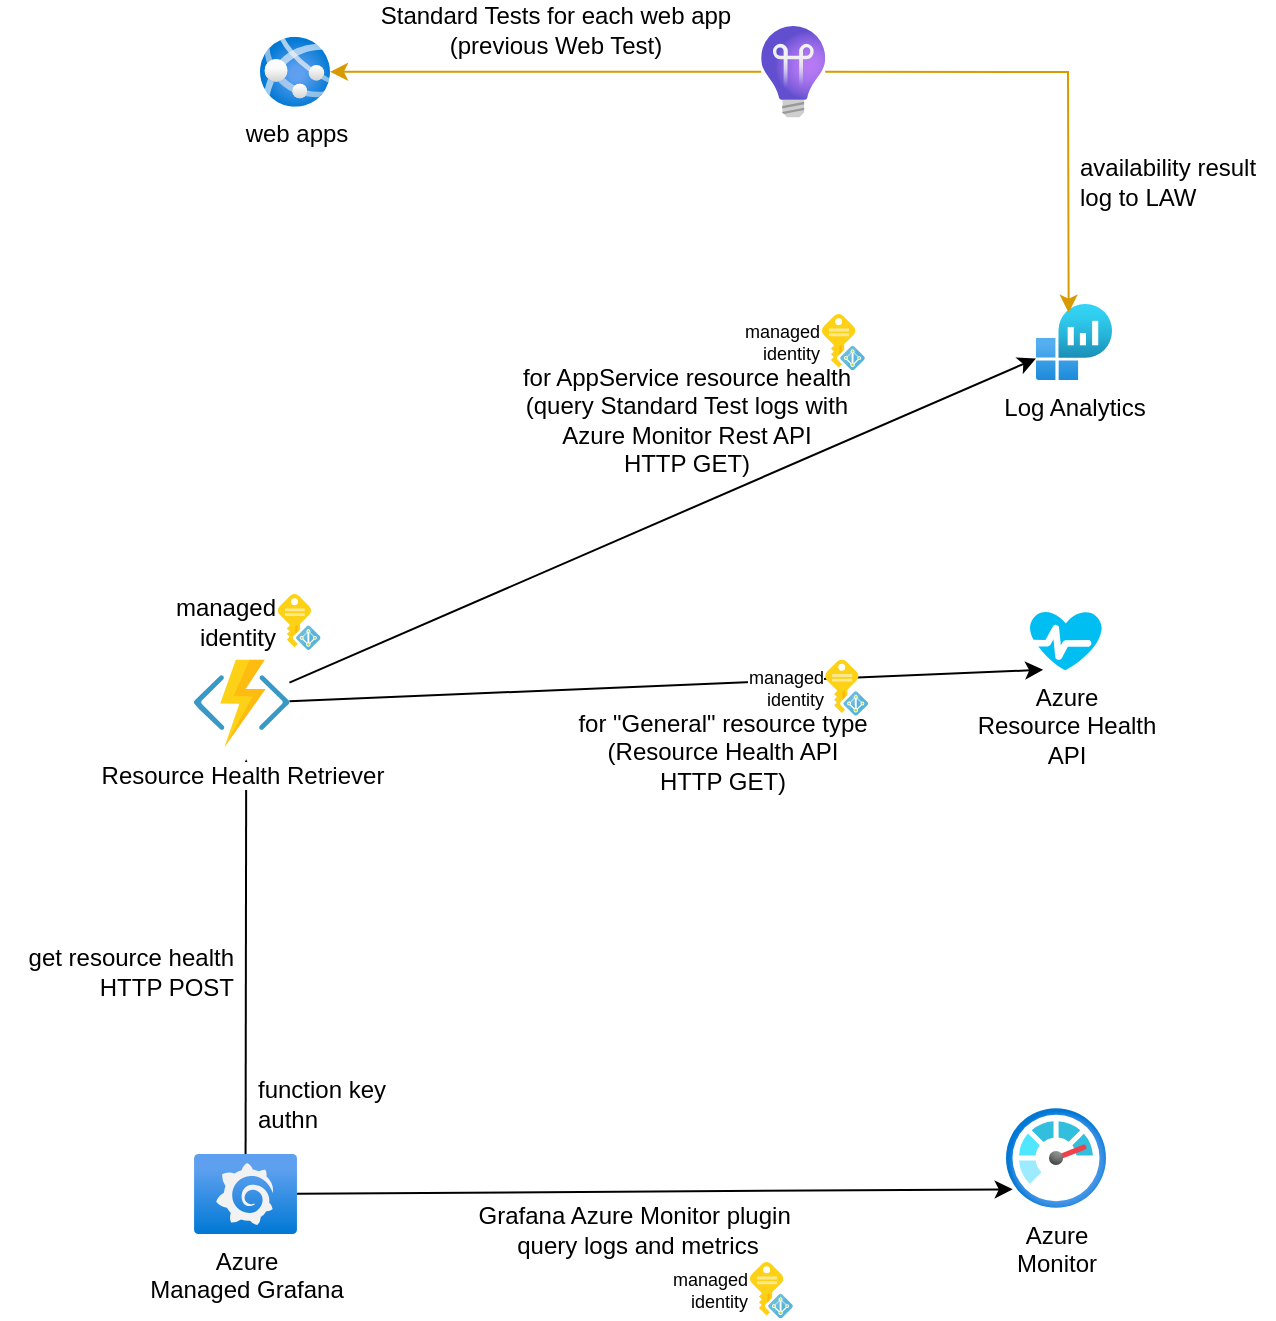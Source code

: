 <mxfile version="22.1.2" type="device">
  <diagram name="Page-1" id="6zI-wv7lg0STu66uEUuO">
    <mxGraphModel dx="1004" dy="1845" grid="0" gridSize="10" guides="1" tooltips="1" connect="1" arrows="0" fold="1" page="1" pageScale="1" pageWidth="850" pageHeight="1100" math="0" shadow="0">
      <root>
        <mxCell id="0" />
        <mxCell id="1" parent="0" />
        <mxCell id="-m4xShKr6746js8uL_8x-10" value="Azure&lt;br style=&quot;border-color: var(--border-color);&quot;&gt;&lt;span style=&quot;background-color: rgb(255, 255, 255);&quot;&gt;Resource Health&lt;/span&gt;&lt;br style=&quot;border-color: var(--border-color);&quot;&gt;&lt;span style=&quot;background-color: rgb(255, 255, 255);&quot;&gt;API&lt;/span&gt;" style="verticalLabelPosition=bottom;html=1;verticalAlign=top;align=center;strokeColor=none;fillColor=#00BEF2;shape=mxgraph.azure.health_monitoring;" parent="1" vertex="1">
          <mxGeometry x="598" y="-461.33" width="36" height="29.5" as="geometry" />
        </mxCell>
        <mxCell id="-m4xShKr6746js8uL_8x-14" style="edgeStyle=none;rounded=0;orthogonalLoop=1;jettySize=auto;html=1;entryX=0.183;entryY=0.99;entryDx=0;entryDy=0;entryPerimeter=0;" parent="1" source="-m4xShKr6746js8uL_8x-1" target="-m4xShKr6746js8uL_8x-10" edge="1">
          <mxGeometry relative="1" as="geometry" />
        </mxCell>
        <mxCell id="-m4xShKr6746js8uL_8x-15" value="get resource health&lt;br&gt;HTTP POST" style="text;html=1;strokeColor=none;fillColor=none;align=right;verticalAlign=middle;whiteSpace=wrap;rounded=0;" parent="1" vertex="1">
          <mxGeometry x="83" y="-296" width="119" height="30" as="geometry" />
        </mxCell>
        <mxCell id="-m4xShKr6746js8uL_8x-17" value="Azure&lt;br&gt;Managed Grafana" style="image;aspect=fixed;html=1;points=[];align=center;fontSize=12;image=img/lib/azure2/other/Grafana.svg;" parent="1" vertex="1">
          <mxGeometry x="180" y="-190" width="51.52" height="40" as="geometry" />
        </mxCell>
        <mxCell id="-m4xShKr6746js8uL_8x-18" style="edgeStyle=none;rounded=0;orthogonalLoop=1;jettySize=auto;html=1;entryX=0.547;entryY=1.138;entryDx=0;entryDy=0;entryPerimeter=0;" parent="1" source="-m4xShKr6746js8uL_8x-17" target="-m4xShKr6746js8uL_8x-1" edge="1">
          <mxGeometry relative="1" as="geometry" />
        </mxCell>
        <mxCell id="-m4xShKr6746js8uL_8x-20" value="for &quot;General&quot; resource type&lt;br&gt;(Resource Health API&lt;br&gt;HTTP GET)" style="text;html=1;strokeColor=none;fillColor=none;align=center;verticalAlign=middle;whiteSpace=wrap;rounded=0;" parent="1" vertex="1">
          <mxGeometry x="341" y="-406.28" width="207" height="30" as="geometry" />
        </mxCell>
        <mxCell id="-m4xShKr6746js8uL_8x-22" value="function key&lt;br&gt;authn" style="text;html=1;strokeColor=none;fillColor=none;align=left;verticalAlign=middle;whiteSpace=wrap;rounded=0;" parent="1" vertex="1">
          <mxGeometry x="210" y="-230" width="80" height="30" as="geometry" />
        </mxCell>
        <mxCell id="-m4xShKr6746js8uL_8x-23" value="Azure&lt;br&gt;Monitor" style="image;aspect=fixed;html=1;points=[];align=center;fontSize=12;image=img/lib/azure2/management_governance/Monitor.svg;" parent="1" vertex="1">
          <mxGeometry x="586" y="-213" width="50" height="50" as="geometry" />
        </mxCell>
        <mxCell id="-m4xShKr6746js8uL_8x-24" style="edgeStyle=none;rounded=0;orthogonalLoop=1;jettySize=auto;html=1;entryX=0.067;entryY=0.813;entryDx=0;entryDy=0;entryPerimeter=0;" parent="1" source="-m4xShKr6746js8uL_8x-17" target="-m4xShKr6746js8uL_8x-23" edge="1">
          <mxGeometry relative="1" as="geometry" />
        </mxCell>
        <mxCell id="-m4xShKr6746js8uL_8x-25" value="Grafana Azure Monitor plugin&amp;nbsp;&lt;br&gt;query logs and metrics" style="text;html=1;strokeColor=none;fillColor=none;align=center;verticalAlign=middle;whiteSpace=wrap;rounded=0;" parent="1" vertex="1">
          <mxGeometry x="321" y="-167" width="162" height="30" as="geometry" />
        </mxCell>
        <mxCell id="y73Nl6JPqo7uBuhNpjI--2" value="Log Analytics" style="image;aspect=fixed;html=1;points=[];align=center;fontSize=12;image=img/lib/azure2/management_governance/Log_Analytics_Workspaces.svg;" parent="1" vertex="1">
          <mxGeometry x="601" y="-615" width="38" height="38" as="geometry" />
        </mxCell>
        <mxCell id="y73Nl6JPqo7uBuhNpjI--3" value="" style="endArrow=classic;html=1;rounded=0;" parent="1" source="-m4xShKr6746js8uL_8x-1" target="y73Nl6JPqo7uBuhNpjI--2" edge="1">
          <mxGeometry width="50" height="50" relative="1" as="geometry">
            <mxPoint x="399" y="-491" as="sourcePoint" />
            <mxPoint x="449" y="-541" as="targetPoint" />
          </mxGeometry>
        </mxCell>
        <mxCell id="-m4xShKr6746js8uL_8x-2" value="managed&lt;br&gt;identity" style="image;sketch=0;aspect=fixed;html=1;points=[];align=right;fontSize=12;image=img/lib/mscae/Managed_Identities.svg;verticalAlign=middle;labelPosition=left;verticalLabelPosition=middle;" parent="1" vertex="1">
          <mxGeometry x="221.99" y="-470" width="21.28" height="28" as="geometry" />
        </mxCell>
        <mxCell id="-m4xShKr6746js8uL_8x-1" value="Resource Health Retriever" style="image;sketch=0;aspect=fixed;html=1;points=[];align=center;fontSize=12;image=img/lib/mscae/Functions.svg;" parent="1" vertex="1">
          <mxGeometry x="180" y="-437.275" width="47.715" height="43.898" as="geometry" />
        </mxCell>
        <mxCell id="y73Nl6JPqo7uBuhNpjI--4" value="for AppService resource health&lt;br&gt;(query Standard Test logs with Azure Monitor Rest API&lt;br&gt;HTTP GET)" style="text;html=1;strokeColor=none;fillColor=none;align=center;verticalAlign=middle;whiteSpace=wrap;rounded=0;" parent="1" vertex="1">
          <mxGeometry x="341" y="-572" width="171" height="30" as="geometry" />
        </mxCell>
        <mxCell id="y73Nl6JPqo7uBuhNpjI--7" value="managed&lt;br style=&quot;font-size: 9px;&quot;&gt;identity" style="image;sketch=0;aspect=fixed;html=1;points=[];align=right;fontSize=9;image=img/lib/mscae/Managed_Identities.svg;verticalAlign=middle;labelPosition=left;verticalLabelPosition=middle;" parent="1" vertex="1">
          <mxGeometry x="494" y="-610" width="21.41" height="28.17" as="geometry" />
        </mxCell>
        <mxCell id="y73Nl6JPqo7uBuhNpjI--8" value="managed&lt;br style=&quot;font-size: 9px;&quot;&gt;identity" style="image;sketch=0;aspect=fixed;html=1;points=[];align=right;fontSize=9;image=img/lib/mscae/Managed_Identities.svg;verticalAlign=middle;labelPosition=left;verticalLabelPosition=middle;" parent="1" vertex="1">
          <mxGeometry x="495.59" y="-437.28" width="21.41" height="28.17" as="geometry" />
        </mxCell>
        <mxCell id="y73Nl6JPqo7uBuhNpjI--12" value="managed&lt;br style=&quot;font-size: 9px;&quot;&gt;identity" style="image;sketch=0;aspect=fixed;html=1;points=[];align=right;fontSize=9;image=img/lib/mscae/Managed_Identities.svg;verticalAlign=middle;labelPosition=left;verticalLabelPosition=middle;" parent="1" vertex="1">
          <mxGeometry x="458" y="-136" width="21.41" height="28.17" as="geometry" />
        </mxCell>
        <mxCell id="y73Nl6JPqo7uBuhNpjI--16" value="" style="image;aspect=fixed;html=1;points=[];align=center;fontSize=12;image=img/lib/azure2/devops/Application_Insights.svg;" parent="1" vertex="1">
          <mxGeometry x="463.59" y="-754" width="32" height="45.81" as="geometry" />
        </mxCell>
        <mxCell id="y73Nl6JPqo7uBuhNpjI--17" value="web apps" style="image;aspect=fixed;html=1;points=[];align=center;fontSize=12;image=img/lib/azure2/app_services/App_Services.svg;" parent="1" vertex="1">
          <mxGeometry x="213" y="-748.6" width="35" height="35" as="geometry" />
        </mxCell>
        <mxCell id="y73Nl6JPqo7uBuhNpjI--19" value="" style="endArrow=classic;html=1;rounded=0;fillColor=#ffe6cc;strokeColor=#d79b00;" parent="1" source="y73Nl6JPqo7uBuhNpjI--16" target="y73Nl6JPqo7uBuhNpjI--17" edge="1">
          <mxGeometry width="50" height="50" relative="1" as="geometry">
            <mxPoint x="399" y="-491" as="sourcePoint" />
            <mxPoint x="449" y="-541" as="targetPoint" />
          </mxGeometry>
        </mxCell>
        <mxCell id="y73Nl6JPqo7uBuhNpjI--20" value="Standard Tests for each web app&lt;br&gt;(previous Web Test)" style="text;html=1;strokeColor=none;fillColor=none;align=center;verticalAlign=middle;whiteSpace=wrap;rounded=0;" parent="1" vertex="1">
          <mxGeometry x="270" y="-767" width="182" height="30" as="geometry" />
        </mxCell>
        <mxCell id="y73Nl6JPqo7uBuhNpjI--25" value="" style="edgeStyle=none;orthogonalLoop=1;jettySize=auto;html=1;rounded=0;entryX=0.43;entryY=0.114;entryDx=0;entryDy=0;entryPerimeter=0;fillColor=#ffe6cc;strokeColor=#d79b00;" parent="1" source="y73Nl6JPqo7uBuhNpjI--16" target="y73Nl6JPqo7uBuhNpjI--2" edge="1">
          <mxGeometry width="80" relative="1" as="geometry">
            <mxPoint x="511" y="-731" as="sourcePoint" />
            <mxPoint x="584" y="-452" as="targetPoint" />
            <Array as="points">
              <mxPoint x="617" y="-731" />
            </Array>
          </mxGeometry>
        </mxCell>
        <mxCell id="y73Nl6JPqo7uBuhNpjI--26" value="availability result log to LAW" style="text;html=1;strokeColor=none;fillColor=none;align=left;verticalAlign=middle;whiteSpace=wrap;rounded=0;" parent="1" vertex="1">
          <mxGeometry x="621" y="-691" width="99" height="30" as="geometry" />
        </mxCell>
      </root>
    </mxGraphModel>
  </diagram>
</mxfile>
